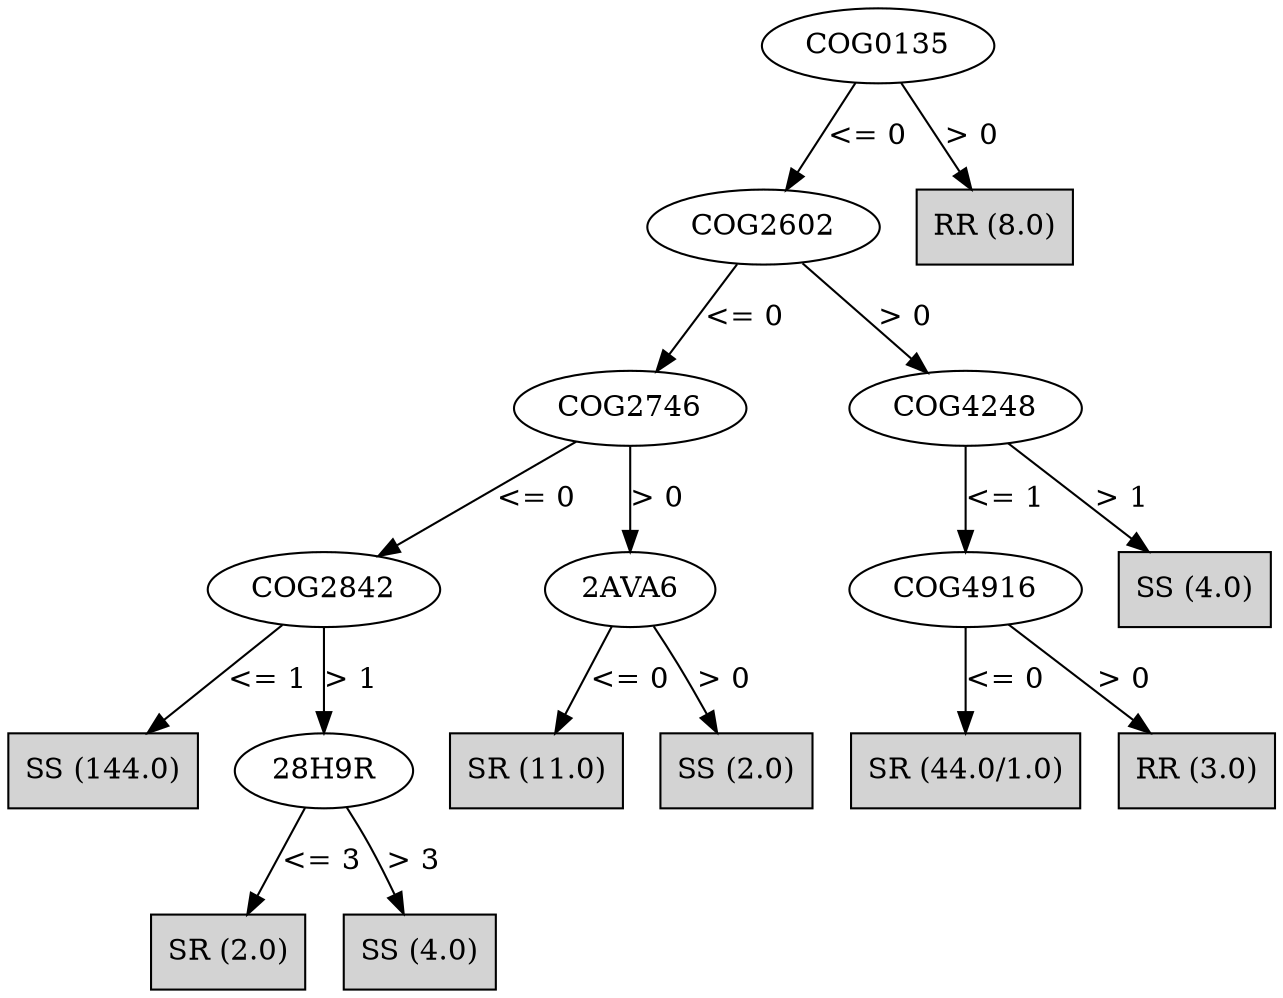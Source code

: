 digraph J48Tree {
N0 [label="COG0135" ]
N0->N1 [label="<= 0"]
N1 [label="COG2602" ]
N1->N2 [label="<= 0"]
N2 [label="COG2746" ]
N2->N3 [label="<= 0"]
N3 [label="COG2842" ]
N3->N4 [label="<= 1"]
N4 [label="SS (144.0)" shape=box style=filled ]
N3->N5 [label="> 1"]
N5 [label="28H9R" ]
N5->N6 [label="<= 3"]
N6 [label="SR (2.0)" shape=box style=filled ]
N5->N7 [label="> 3"]
N7 [label="SS (4.0)" shape=box style=filled ]
N2->N8 [label="> 0"]
N8 [label="2AVA6" ]
N8->N9 [label="<= 0"]
N9 [label="SR (11.0)" shape=box style=filled ]
N8->N10 [label="> 0"]
N10 [label="SS (2.0)" shape=box style=filled ]
N1->N11 [label="> 0"]
N11 [label="COG4248" ]
N11->N12 [label="<= 1"]
N12 [label="COG4916" ]
N12->N13 [label="<= 0"]
N13 [label="SR (44.0/1.0)" shape=box style=filled ]
N12->N14 [label="> 0"]
N14 [label="RR (3.0)" shape=box style=filled ]
N11->N15 [label="> 1"]
N15 [label="SS (4.0)" shape=box style=filled ]
N0->N16 [label="> 0"]
N16 [label="RR (8.0)" shape=box style=filled ]
}

